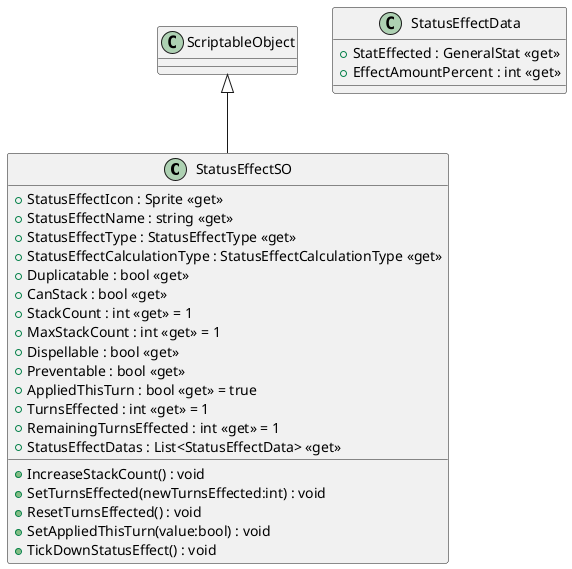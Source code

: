 @startuml
class StatusEffectSO {
    + StatusEffectIcon : Sprite <<get>>
    + StatusEffectName : string <<get>>
    + StatusEffectType : StatusEffectType <<get>>
    + StatusEffectCalculationType : StatusEffectCalculationType <<get>>
    + Duplicatable : bool <<get>>
    + CanStack : bool <<get>>
    + StackCount : int <<get>> = 1
    + MaxStackCount : int <<get>> = 1
    + Dispellable : bool <<get>>
    + Preventable : bool <<get>>
    + AppliedThisTurn : bool <<get>> = true
    + TurnsEffected : int <<get>> = 1
    + RemainingTurnsEffected : int <<get>> = 1
    + StatusEffectDatas : List<StatusEffectData> <<get>>
    + IncreaseStackCount() : void
    + SetTurnsEffected(newTurnsEffected:int) : void
    + ResetTurnsEffected() : void
    + SetAppliedThisTurn(value:bool) : void
    + TickDownStatusEffect() : void
}
class StatusEffectData {
    + StatEffected : GeneralStat <<get>>
    + EffectAmountPercent : int <<get>>
}
ScriptableObject <|-- StatusEffectSO
@enduml
